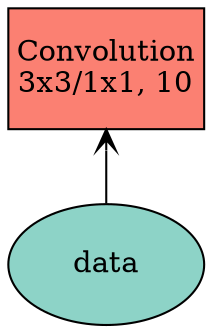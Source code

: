 digraph plot {
	data [label=data fillcolor="#8dd3c7" fixedsize=true height=0.8034 shape=oval style=filled width=1.3]
	convolution1 [label="Convolution\n3x3/1x1, 10" fillcolor="#fb8072" fixedsize=true height=0.8034 shape=box style=filled width=1.3]
	convolution1 -> data [arrowtail=open dir=back]
}
